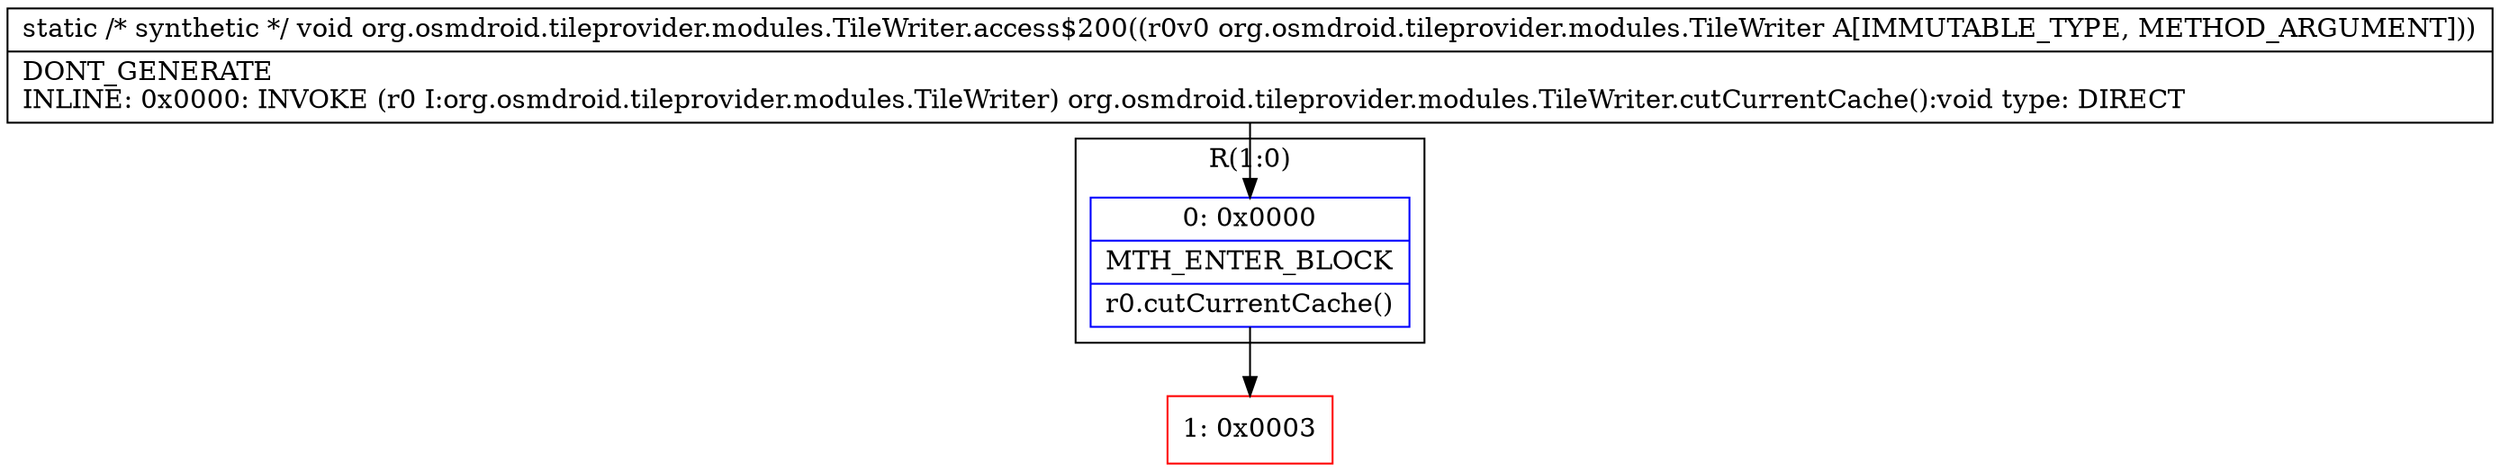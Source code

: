 digraph "CFG fororg.osmdroid.tileprovider.modules.TileWriter.access$200(Lorg\/osmdroid\/tileprovider\/modules\/TileWriter;)V" {
subgraph cluster_Region_651921726 {
label = "R(1:0)";
node [shape=record,color=blue];
Node_0 [shape=record,label="{0\:\ 0x0000|MTH_ENTER_BLOCK\l|r0.cutCurrentCache()\l}"];
}
Node_1 [shape=record,color=red,label="{1\:\ 0x0003}"];
MethodNode[shape=record,label="{static \/* synthetic *\/ void org.osmdroid.tileprovider.modules.TileWriter.access$200((r0v0 org.osmdroid.tileprovider.modules.TileWriter A[IMMUTABLE_TYPE, METHOD_ARGUMENT]))  | DONT_GENERATE\lINLINE: 0x0000: INVOKE  (r0 I:org.osmdroid.tileprovider.modules.TileWriter) org.osmdroid.tileprovider.modules.TileWriter.cutCurrentCache():void type: DIRECT\l}"];
MethodNode -> Node_0;
Node_0 -> Node_1;
}

